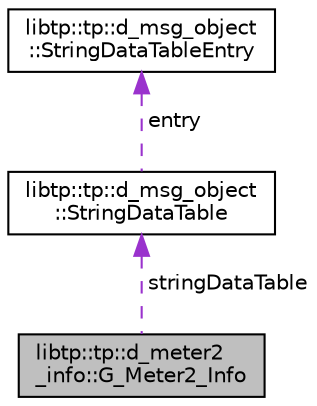 digraph "libtp::tp::d_meter2_info::G_Meter2_Info"
{
 // LATEX_PDF_SIZE
  edge [fontname="Helvetica",fontsize="10",labelfontname="Helvetica",labelfontsize="10"];
  node [fontname="Helvetica",fontsize="10",shape=record];
  Node1 [label="libtp::tp::d_meter2\l_info::G_Meter2_Info",height=0.2,width=0.4,color="black", fillcolor="grey75", style="filled", fontcolor="black",tooltip=" "];
  Node2 -> Node1 [dir="back",color="darkorchid3",fontsize="10",style="dashed",label=" stringDataTable" ,fontname="Helvetica"];
  Node2 [label="libtp::tp::d_msg_object\l::StringDataTable",height=0.2,width=0.4,color="black", fillcolor="white", style="filled",URL="$d1/dc7/structlibtp_1_1tp_1_1d__msg__object_1_1StringDataTable.html",tooltip=" "];
  Node3 -> Node2 [dir="back",color="darkorchid3",fontsize="10",style="dashed",label=" entry" ,fontname="Helvetica"];
  Node3 [label="libtp::tp::d_msg_object\l::StringDataTableEntry",height=0.2,width=0.4,color="black", fillcolor="white", style="filled",URL="$df/d33/structlibtp_1_1tp_1_1d__msg__object_1_1StringDataTableEntry.html",tooltip=" "];
}

